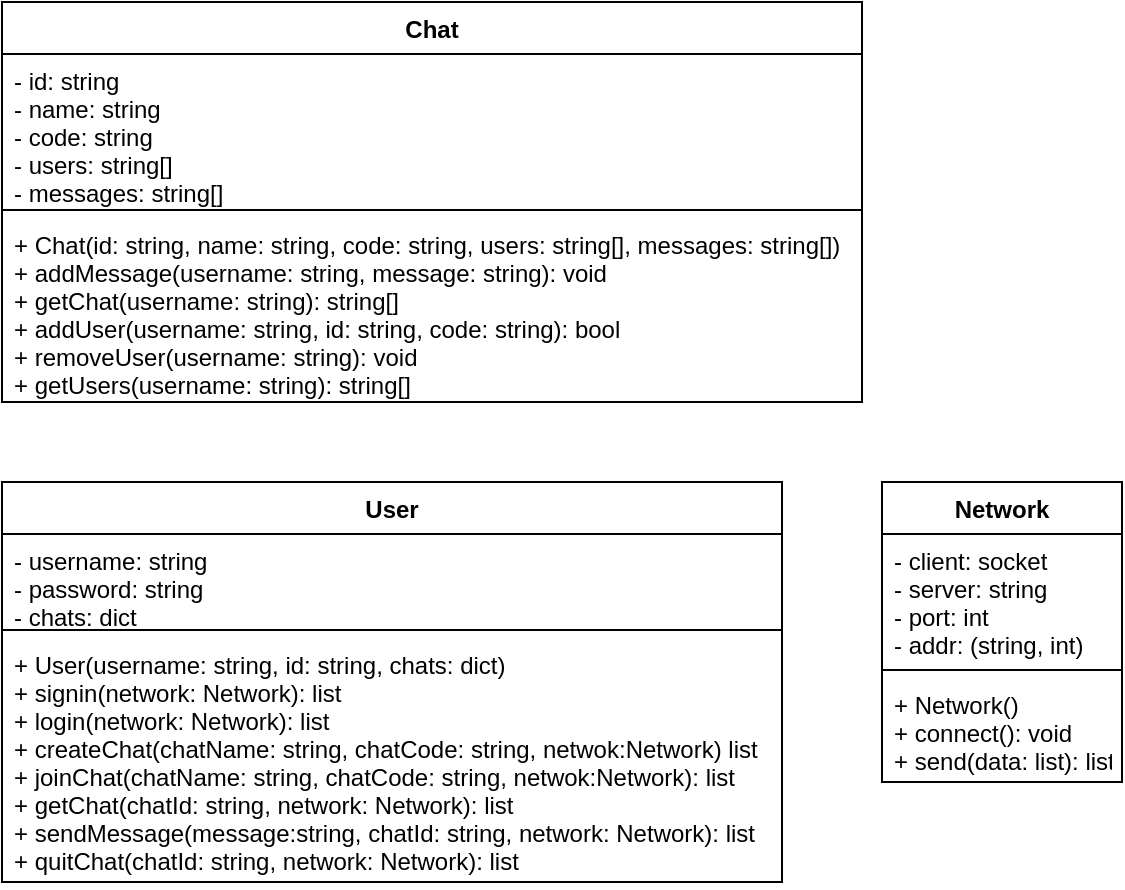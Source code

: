 <mxfile version="14.6.6" type="device"><diagram id="GqEEo5jgP8mBxu6WjcN6" name="Page-1"><mxGraphModel dx="460" dy="752" grid="1" gridSize="10" guides="1" tooltips="1" connect="1" arrows="1" fold="1" page="1" pageScale="1" pageWidth="827" pageHeight="1169" math="0" shadow="0"><root><mxCell id="0"/><mxCell id="1" parent="0"/><mxCell id="F3LAsYsFlvXaW4aioUgu-1" value="User" style="swimlane;fontStyle=1;align=center;verticalAlign=top;childLayout=stackLayout;horizontal=1;startSize=26;horizontalStack=0;resizeParent=1;resizeParentMax=0;resizeLast=0;collapsible=1;marginBottom=0;" parent="1" vertex="1"><mxGeometry x="40" y="280" width="390" height="200" as="geometry"/></mxCell><mxCell id="F3LAsYsFlvXaW4aioUgu-2" value="- username: string&#10;- password: string&#10;- chats: dict" style="text;strokeColor=none;fillColor=none;align=left;verticalAlign=top;spacingLeft=4;spacingRight=4;overflow=hidden;rotatable=0;points=[[0,0.5],[1,0.5]];portConstraint=eastwest;" parent="F3LAsYsFlvXaW4aioUgu-1" vertex="1"><mxGeometry y="26" width="390" height="44" as="geometry"/></mxCell><mxCell id="F3LAsYsFlvXaW4aioUgu-3" value="" style="line;strokeWidth=1;fillColor=none;align=left;verticalAlign=middle;spacingTop=-1;spacingLeft=3;spacingRight=3;rotatable=0;labelPosition=right;points=[];portConstraint=eastwest;" parent="F3LAsYsFlvXaW4aioUgu-1" vertex="1"><mxGeometry y="70" width="390" height="8" as="geometry"/></mxCell><mxCell id="F3LAsYsFlvXaW4aioUgu-4" value="+ User(username: string, id: string, chats: dict)&#10;+ signin(network: Network): list&#10;+ login(network: Network): list&#10;+ createChat(chatName: string, chatCode: string, netwok:Network) list&#10;+ joinChat(chatName: string, chatCode: string, netwok:Network): list&#10;+ getChat(chatId: string, network: Network): list&#10;+ sendMessage(message:string, chatId: string, network: Network): list&#10;+ quitChat(chatId: string, network: Network): list" style="text;strokeColor=none;fillColor=none;align=left;verticalAlign=top;spacingLeft=4;spacingRight=4;overflow=hidden;rotatable=0;points=[[0,0.5],[1,0.5]];portConstraint=eastwest;" parent="F3LAsYsFlvXaW4aioUgu-1" vertex="1"><mxGeometry y="78" width="390" height="122" as="geometry"/></mxCell><mxCell id="F3LAsYsFlvXaW4aioUgu-5" value="Chat" style="swimlane;fontStyle=1;align=center;verticalAlign=top;childLayout=stackLayout;horizontal=1;startSize=26;horizontalStack=0;resizeParent=1;resizeParentMax=0;resizeLast=0;collapsible=1;marginBottom=0;" parent="1" vertex="1"><mxGeometry x="40" y="40" width="430" height="200" as="geometry"/></mxCell><mxCell id="F3LAsYsFlvXaW4aioUgu-6" value="- id: string&#10;- name: string&#10;- code: string&#10;- users: string[]&#10;- messages: string[]" style="text;strokeColor=none;fillColor=none;align=left;verticalAlign=top;spacingLeft=4;spacingRight=4;overflow=hidden;rotatable=0;points=[[0,0.5],[1,0.5]];portConstraint=eastwest;" parent="F3LAsYsFlvXaW4aioUgu-5" vertex="1"><mxGeometry y="26" width="430" height="74" as="geometry"/></mxCell><mxCell id="F3LAsYsFlvXaW4aioUgu-7" value="" style="line;strokeWidth=1;fillColor=none;align=left;verticalAlign=middle;spacingTop=-1;spacingLeft=3;spacingRight=3;rotatable=0;labelPosition=right;points=[];portConstraint=eastwest;" parent="F3LAsYsFlvXaW4aioUgu-5" vertex="1"><mxGeometry y="100" width="430" height="8" as="geometry"/></mxCell><mxCell id="F3LAsYsFlvXaW4aioUgu-8" value="+ Chat(id: string, name: string, code: string, users: string[], messages: string[])&#10;+ addMessage(username: string, message: string): void&#10;+ getChat(username: string): string[]&#10;+ addUser(username: string, id: string, code: string): bool&#10;+ removeUser(username: string): void&#10;+ getUsers(username: string): string[]" style="text;strokeColor=none;fillColor=none;align=left;verticalAlign=top;spacingLeft=4;spacingRight=4;overflow=hidden;rotatable=0;points=[[0,0.5],[1,0.5]];portConstraint=eastwest;" parent="F3LAsYsFlvXaW4aioUgu-5" vertex="1"><mxGeometry y="108" width="430" height="92" as="geometry"/></mxCell><mxCell id="F3LAsYsFlvXaW4aioUgu-9" value="Network" style="swimlane;fontStyle=1;align=center;verticalAlign=top;childLayout=stackLayout;horizontal=1;startSize=26;horizontalStack=0;resizeParent=1;resizeParentMax=0;resizeLast=0;collapsible=1;marginBottom=0;" parent="1" vertex="1"><mxGeometry x="480" y="280" width="120" height="150" as="geometry"/></mxCell><mxCell id="F3LAsYsFlvXaW4aioUgu-10" value="- client: socket&#10;- server: string&#10;- port: int&#10;- addr: (string, int)" style="text;strokeColor=none;fillColor=none;align=left;verticalAlign=top;spacingLeft=4;spacingRight=4;overflow=hidden;rotatable=0;points=[[0,0.5],[1,0.5]];portConstraint=eastwest;" parent="F3LAsYsFlvXaW4aioUgu-9" vertex="1"><mxGeometry y="26" width="120" height="64" as="geometry"/></mxCell><mxCell id="F3LAsYsFlvXaW4aioUgu-11" value="" style="line;strokeWidth=1;fillColor=none;align=left;verticalAlign=middle;spacingTop=-1;spacingLeft=3;spacingRight=3;rotatable=0;labelPosition=right;points=[];portConstraint=eastwest;" parent="F3LAsYsFlvXaW4aioUgu-9" vertex="1"><mxGeometry y="90" width="120" height="8" as="geometry"/></mxCell><mxCell id="F3LAsYsFlvXaW4aioUgu-12" value="+ Network()&#10;+ connect(): void&#10;+ send(data: list): list" style="text;strokeColor=none;fillColor=none;align=left;verticalAlign=top;spacingLeft=4;spacingRight=4;overflow=hidden;rotatable=0;points=[[0,0.5],[1,0.5]];portConstraint=eastwest;" parent="F3LAsYsFlvXaW4aioUgu-9" vertex="1"><mxGeometry y="98" width="120" height="52" as="geometry"/></mxCell></root></mxGraphModel></diagram></mxfile>